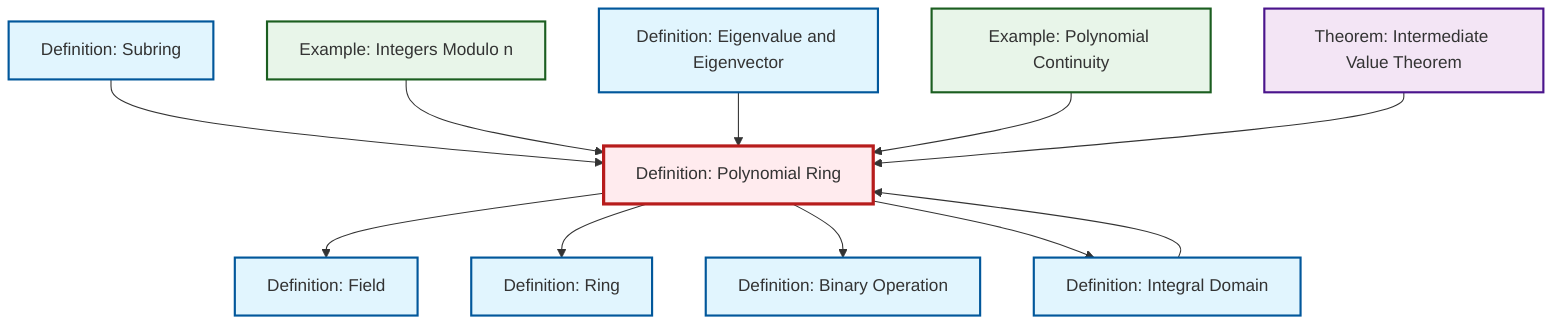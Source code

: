 graph TD
    classDef definition fill:#e1f5fe,stroke:#01579b,stroke-width:2px
    classDef theorem fill:#f3e5f5,stroke:#4a148c,stroke-width:2px
    classDef axiom fill:#fff3e0,stroke:#e65100,stroke-width:2px
    classDef example fill:#e8f5e9,stroke:#1b5e20,stroke-width:2px
    classDef current fill:#ffebee,stroke:#b71c1c,stroke-width:3px
    def-ring["Definition: Ring"]:::definition
    def-polynomial-ring["Definition: Polynomial Ring"]:::definition
    def-binary-operation["Definition: Binary Operation"]:::definition
    def-eigenvalue-eigenvector["Definition: Eigenvalue and Eigenvector"]:::definition
    thm-intermediate-value["Theorem: Intermediate Value Theorem"]:::theorem
    ex-quotient-integers-mod-n["Example: Integers Modulo n"]:::example
    def-subring["Definition: Subring"]:::definition
    def-integral-domain["Definition: Integral Domain"]:::definition
    ex-polynomial-continuity["Example: Polynomial Continuity"]:::example
    def-field["Definition: Field"]:::definition
    def-subring --> def-polynomial-ring
    ex-quotient-integers-mod-n --> def-polynomial-ring
    def-eigenvalue-eigenvector --> def-polynomial-ring
    def-polynomial-ring --> def-field
    def-integral-domain --> def-polynomial-ring
    def-polynomial-ring --> def-ring
    ex-polynomial-continuity --> def-polynomial-ring
    def-polynomial-ring --> def-binary-operation
    def-polynomial-ring --> def-integral-domain
    thm-intermediate-value --> def-polynomial-ring
    class def-polynomial-ring current